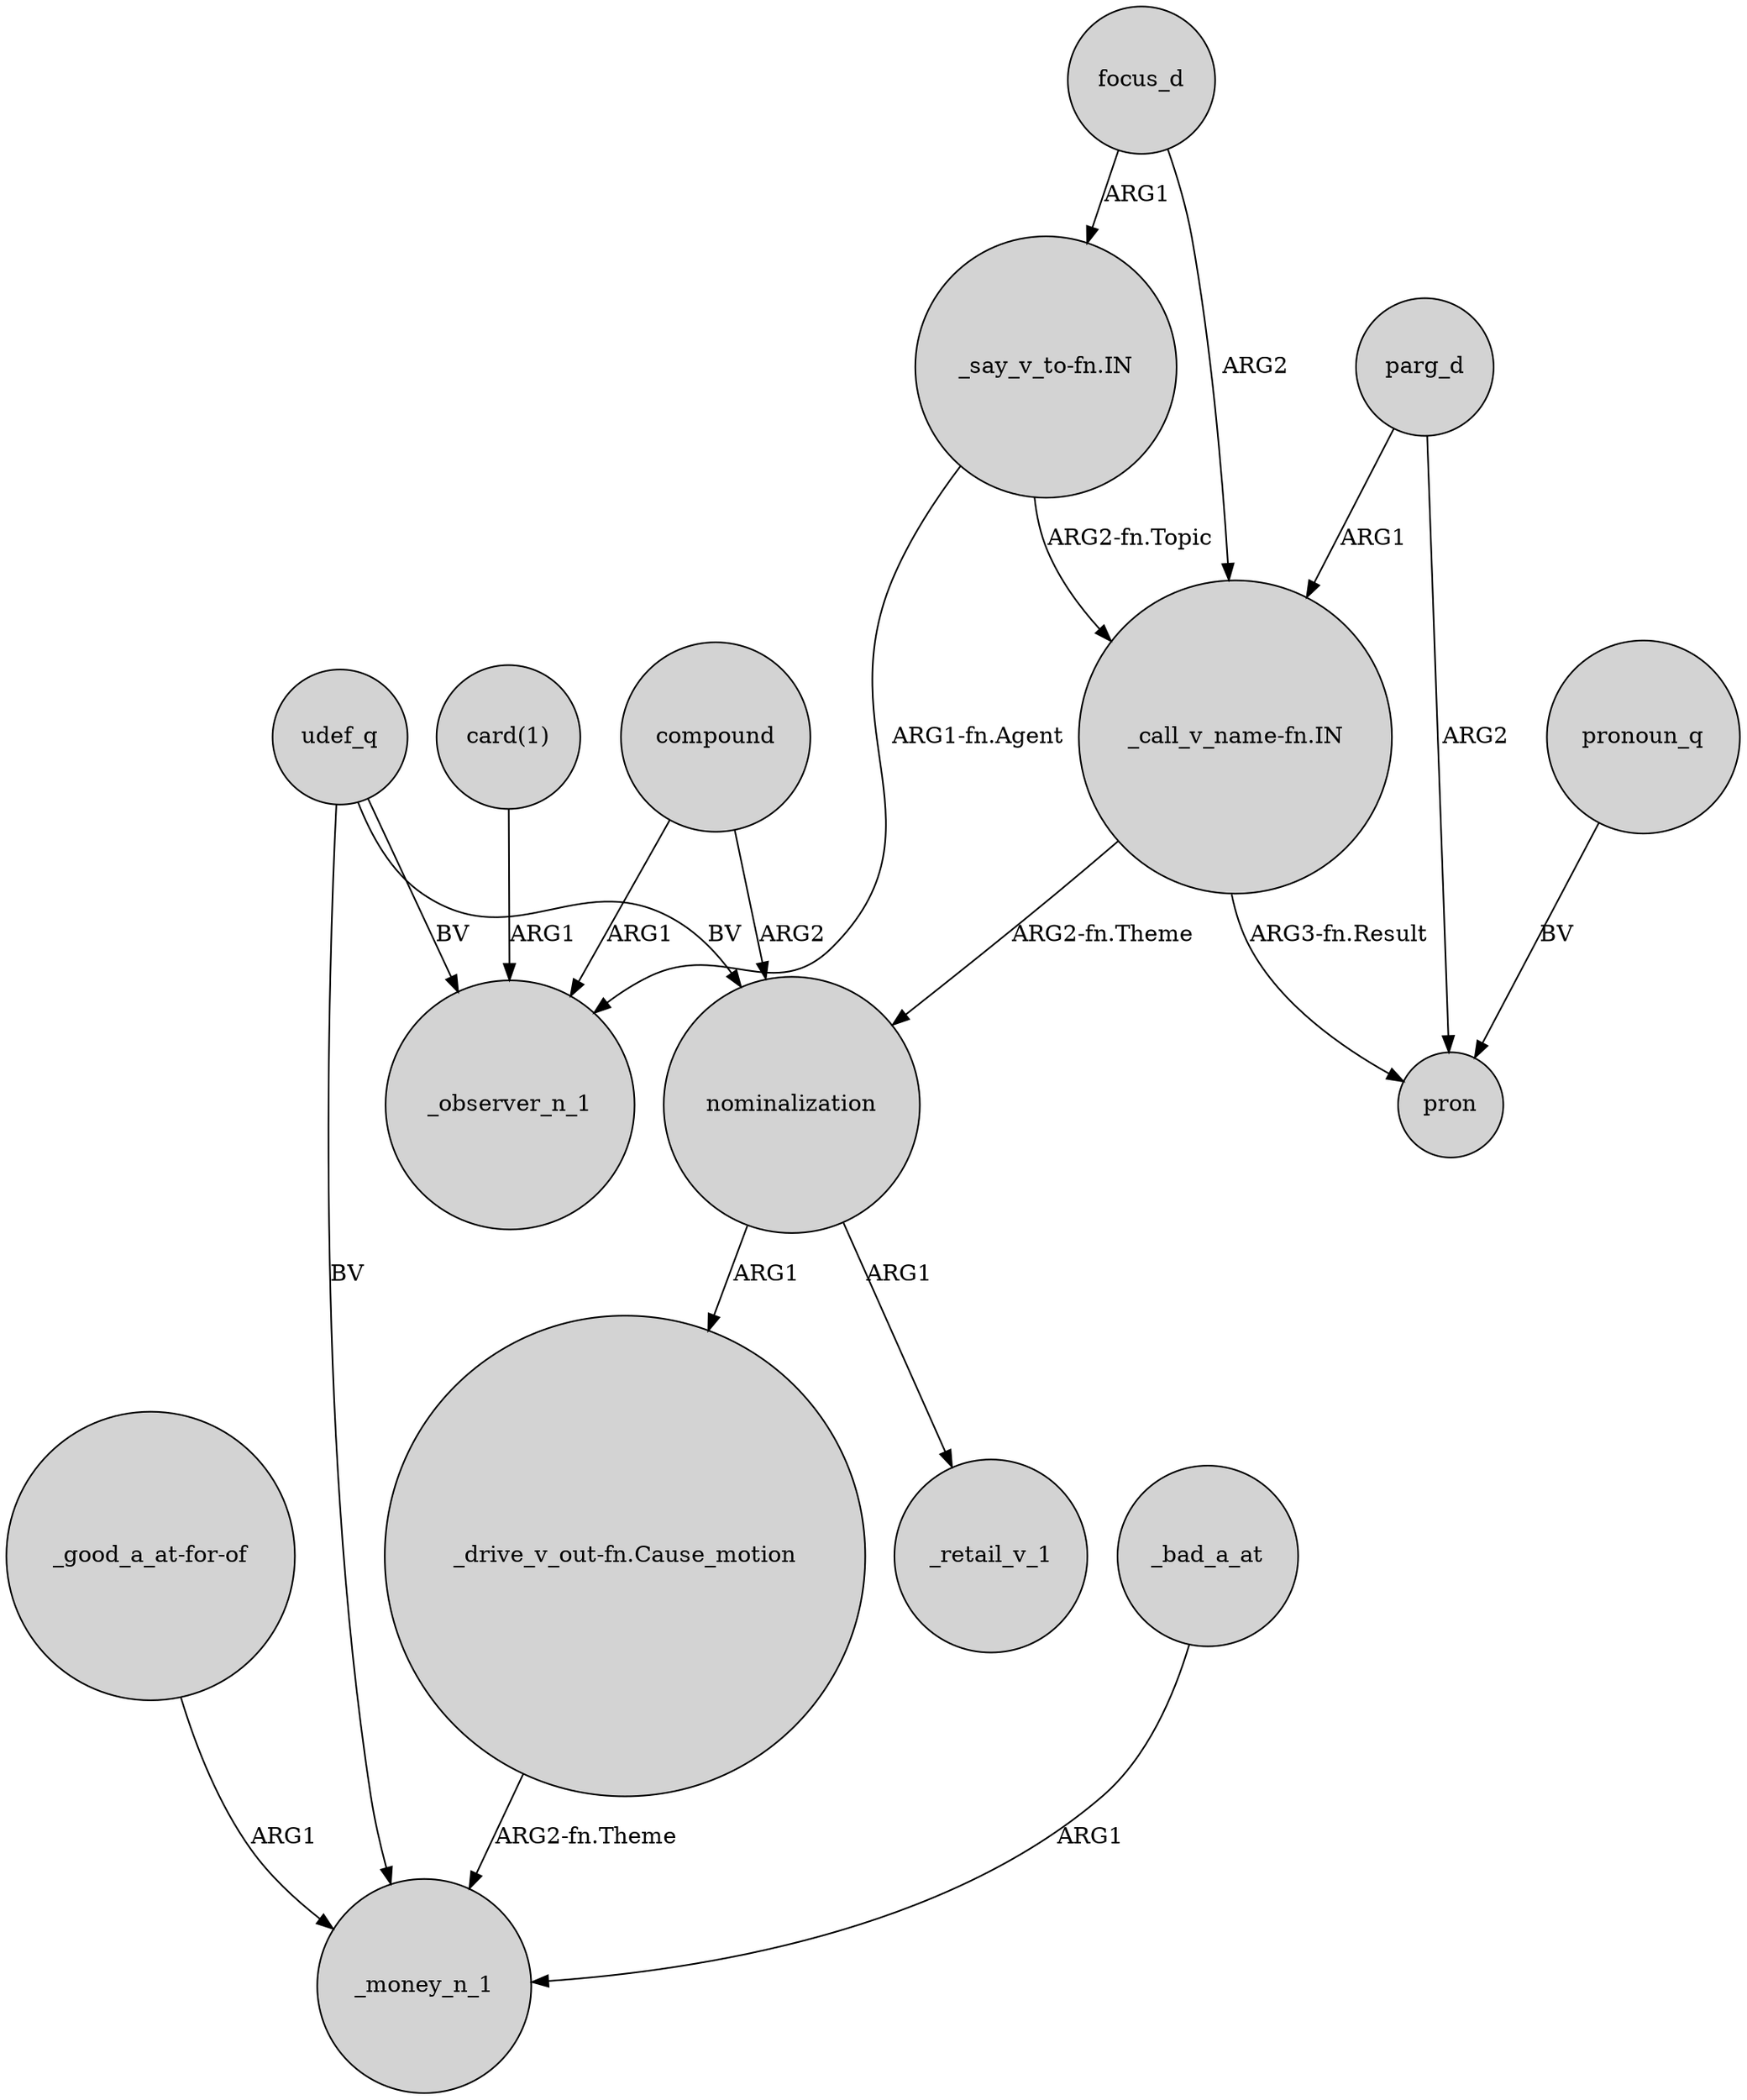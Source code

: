 digraph {
	node [shape=circle style=filled]
	"_good_a_at-for-of" -> _money_n_1 [label=ARG1]
	udef_q -> _money_n_1 [label=BV]
	_bad_a_at -> _money_n_1 [label=ARG1]
	"card(1)" -> _observer_n_1 [label=ARG1]
	"_say_v_to-fn.IN" -> "_call_v_name-fn.IN" [label="ARG2-fn.Topic"]
	nominalization -> _retail_v_1 [label=ARG1]
	udef_q -> _observer_n_1 [label=BV]
	compound -> nominalization [label=ARG2]
	parg_d -> pron [label=ARG2]
	"_drive_v_out-fn.Cause_motion" -> _money_n_1 [label="ARG2-fn.Theme"]
	parg_d -> "_call_v_name-fn.IN" [label=ARG1]
	nominalization -> "_drive_v_out-fn.Cause_motion" [label=ARG1]
	pronoun_q -> pron [label=BV]
	udef_q -> nominalization [label=BV]
	"_say_v_to-fn.IN" -> _observer_n_1 [label="ARG1-fn.Agent"]
	focus_d -> "_call_v_name-fn.IN" [label=ARG2]
	compound -> _observer_n_1 [label=ARG1]
	"_call_v_name-fn.IN" -> nominalization [label="ARG2-fn.Theme"]
	"_call_v_name-fn.IN" -> pron [label="ARG3-fn.Result"]
	focus_d -> "_say_v_to-fn.IN" [label=ARG1]
}
